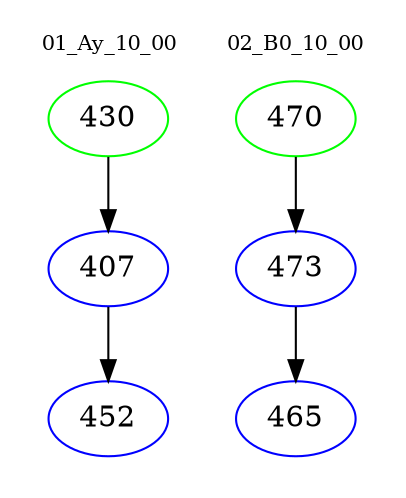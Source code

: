 digraph{
subgraph cluster_0 {
color = white
label = "01_Ay_10_00";
fontsize=10;
T0_430 [label="430", color="green"]
T0_430 -> T0_407 [color="black"]
T0_407 [label="407", color="blue"]
T0_407 -> T0_452 [color="black"]
T0_452 [label="452", color="blue"]
}
subgraph cluster_1 {
color = white
label = "02_B0_10_00";
fontsize=10;
T1_470 [label="470", color="green"]
T1_470 -> T1_473 [color="black"]
T1_473 [label="473", color="blue"]
T1_473 -> T1_465 [color="black"]
T1_465 [label="465", color="blue"]
}
}
